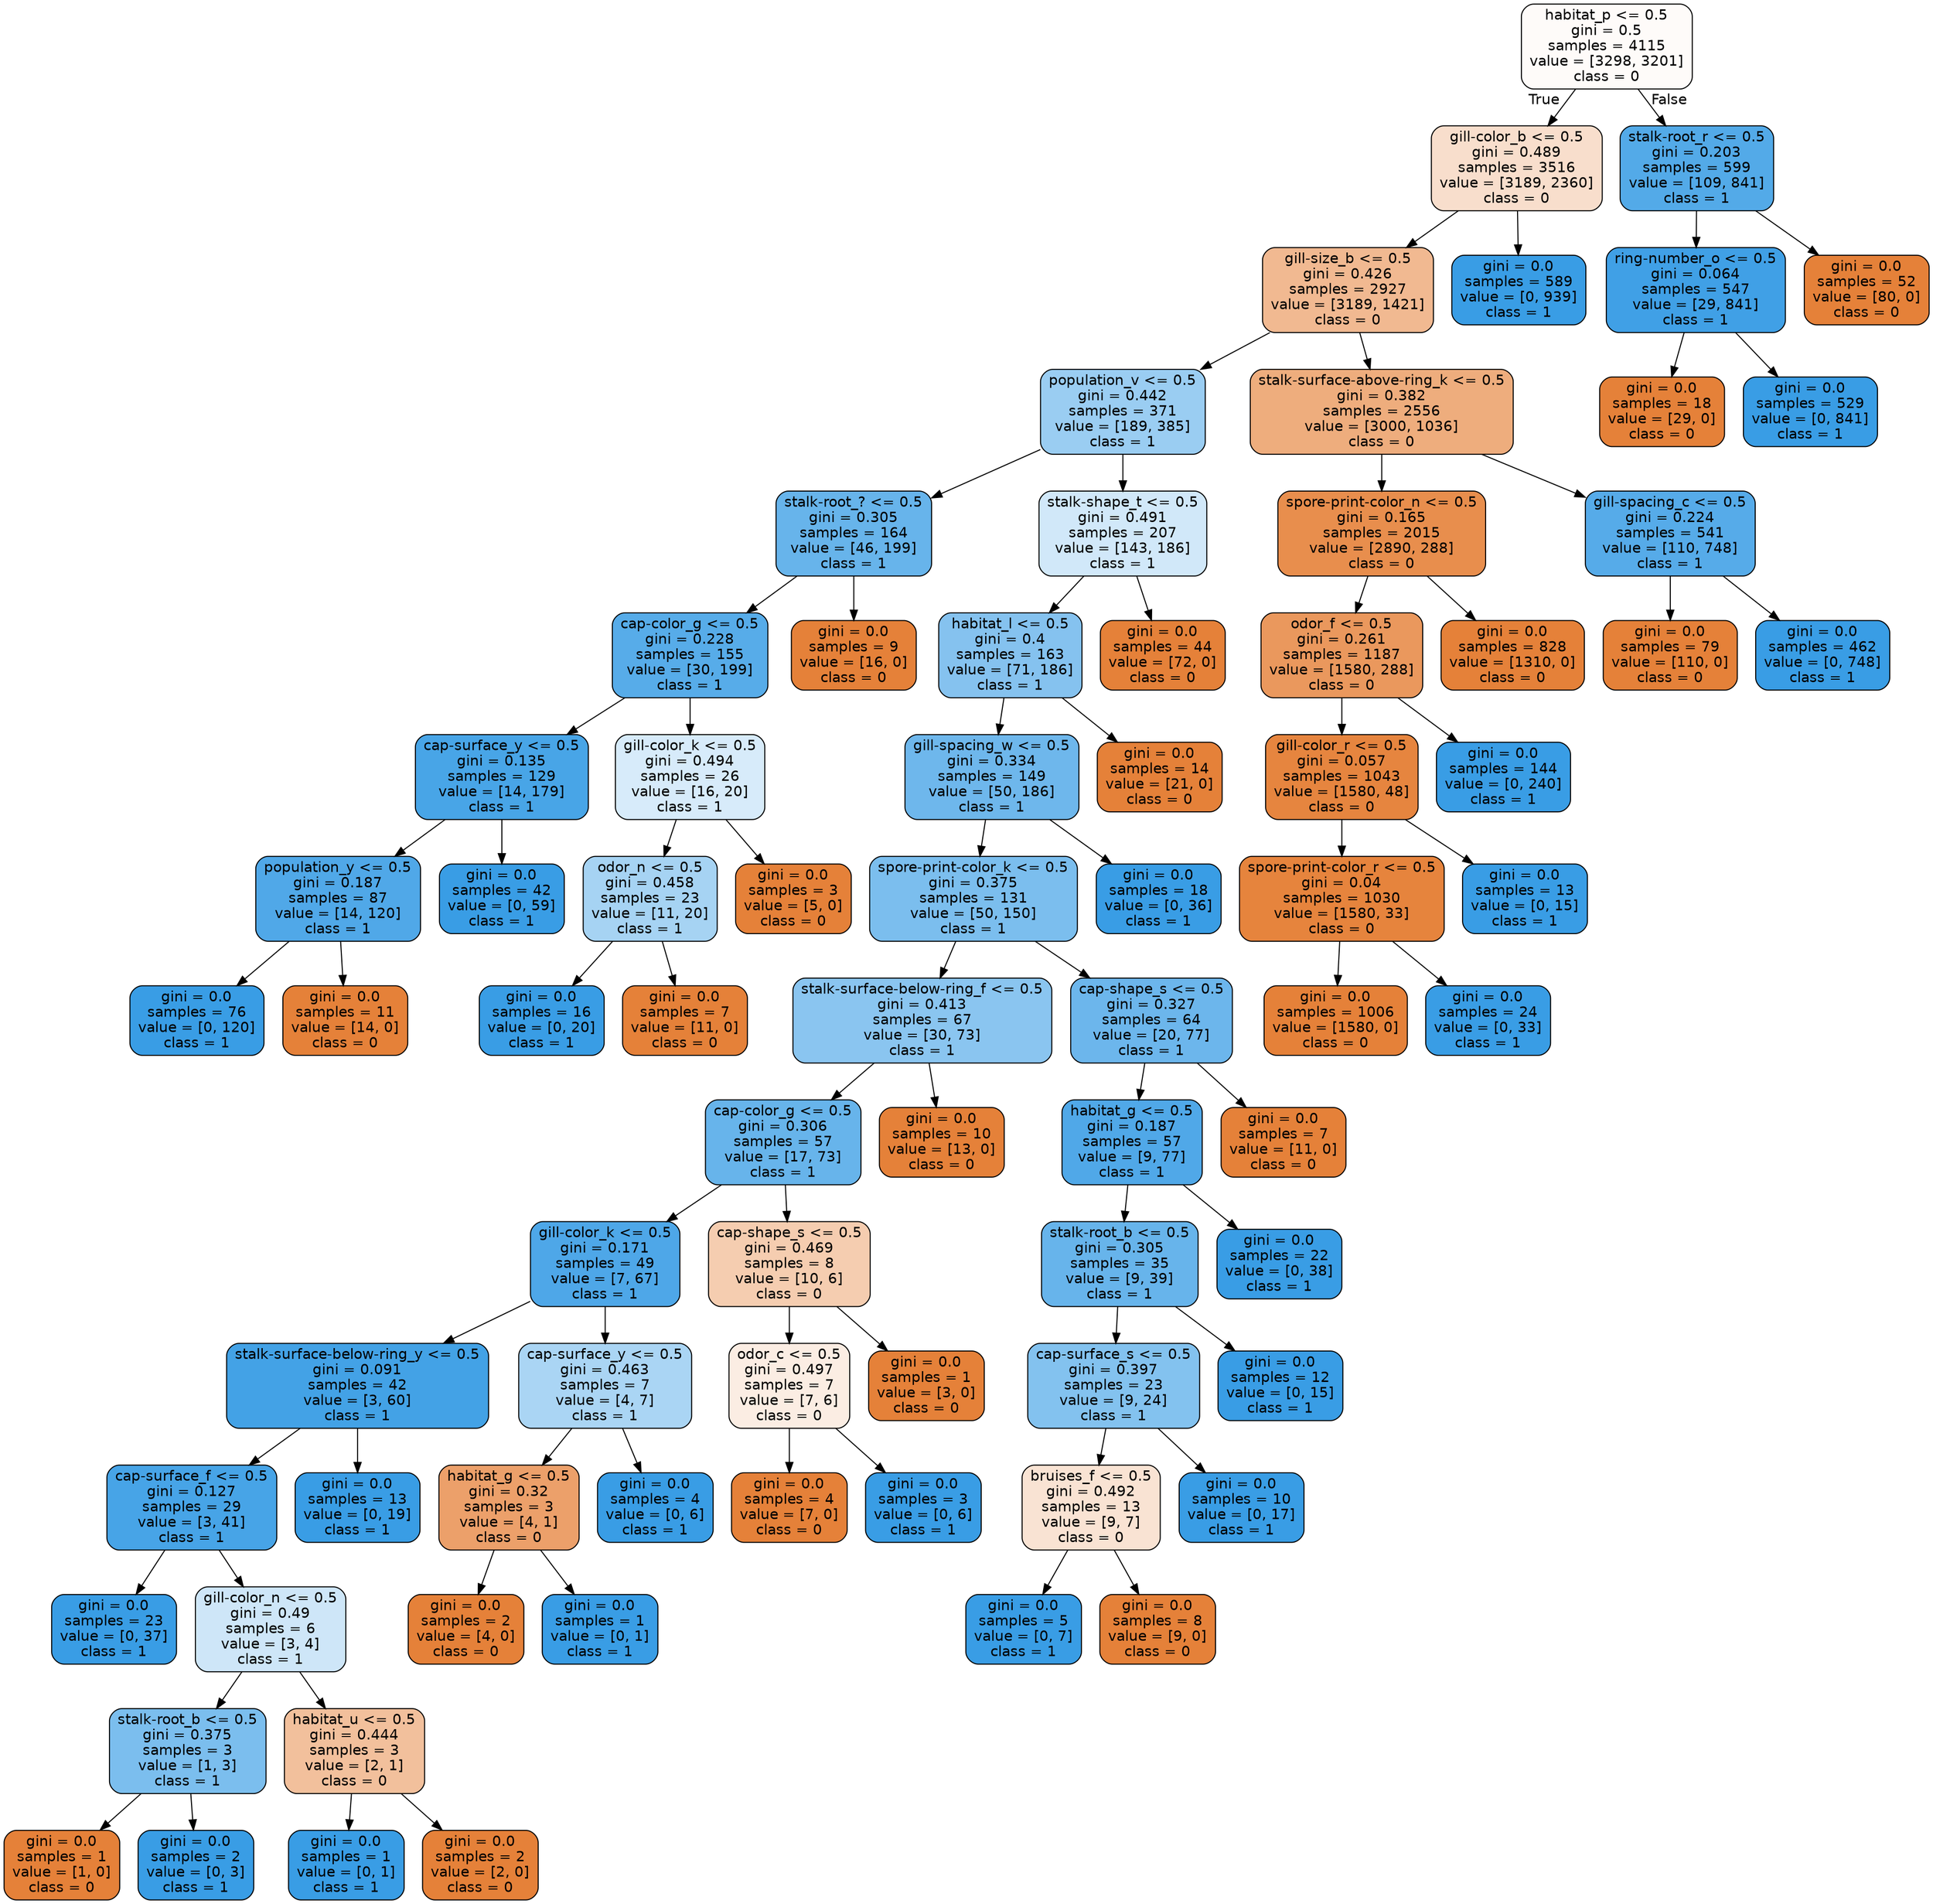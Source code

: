digraph Tree {
node [shape=box, style="filled, rounded", color="black", fontname="helvetica"] ;
edge [fontname="helvetica"] ;
0 [label="habitat_p <= 0.5\ngini = 0.5\nsamples = 4115\nvalue = [3298, 3201]\nclass = 0", fillcolor="#fefbf9"] ;
1 [label="gill-color_b <= 0.5\ngini = 0.489\nsamples = 3516\nvalue = [3189, 2360]\nclass = 0", fillcolor="#f8decc"] ;
0 -> 1 [labeldistance=2.5, labelangle=45, headlabel="True"] ;
2 [label="gill-size_b <= 0.5\ngini = 0.426\nsamples = 2927\nvalue = [3189, 1421]\nclass = 0", fillcolor="#f1b991"] ;
1 -> 2 ;
3 [label="population_v <= 0.5\ngini = 0.442\nsamples = 371\nvalue = [189, 385]\nclass = 1", fillcolor="#9acdf2"] ;
2 -> 3 ;
4 [label="stalk-root_? <= 0.5\ngini = 0.305\nsamples = 164\nvalue = [46, 199]\nclass = 1", fillcolor="#67b4eb"] ;
3 -> 4 ;
5 [label="cap-color_g <= 0.5\ngini = 0.228\nsamples = 155\nvalue = [30, 199]\nclass = 1", fillcolor="#57ace9"] ;
4 -> 5 ;
6 [label="cap-surface_y <= 0.5\ngini = 0.135\nsamples = 129\nvalue = [14, 179]\nclass = 1", fillcolor="#48a5e7"] ;
5 -> 6 ;
7 [label="population_y <= 0.5\ngini = 0.187\nsamples = 87\nvalue = [14, 120]\nclass = 1", fillcolor="#50a8e8"] ;
6 -> 7 ;
8 [label="gini = 0.0\nsamples = 76\nvalue = [0, 120]\nclass = 1", fillcolor="#399de5"] ;
7 -> 8 ;
9 [label="gini = 0.0\nsamples = 11\nvalue = [14, 0]\nclass = 0", fillcolor="#e58139"] ;
7 -> 9 ;
10 [label="gini = 0.0\nsamples = 42\nvalue = [0, 59]\nclass = 1", fillcolor="#399de5"] ;
6 -> 10 ;
11 [label="gill-color_k <= 0.5\ngini = 0.494\nsamples = 26\nvalue = [16, 20]\nclass = 1", fillcolor="#d7ebfa"] ;
5 -> 11 ;
12 [label="odor_n <= 0.5\ngini = 0.458\nsamples = 23\nvalue = [11, 20]\nclass = 1", fillcolor="#a6d3f3"] ;
11 -> 12 ;
13 [label="gini = 0.0\nsamples = 16\nvalue = [0, 20]\nclass = 1", fillcolor="#399de5"] ;
12 -> 13 ;
14 [label="gini = 0.0\nsamples = 7\nvalue = [11, 0]\nclass = 0", fillcolor="#e58139"] ;
12 -> 14 ;
15 [label="gini = 0.0\nsamples = 3\nvalue = [5, 0]\nclass = 0", fillcolor="#e58139"] ;
11 -> 15 ;
16 [label="gini = 0.0\nsamples = 9\nvalue = [16, 0]\nclass = 0", fillcolor="#e58139"] ;
4 -> 16 ;
17 [label="stalk-shape_t <= 0.5\ngini = 0.491\nsamples = 207\nvalue = [143, 186]\nclass = 1", fillcolor="#d1e8f9"] ;
3 -> 17 ;
18 [label="habitat_l <= 0.5\ngini = 0.4\nsamples = 163\nvalue = [71, 186]\nclass = 1", fillcolor="#85c2ef"] ;
17 -> 18 ;
19 [label="gill-spacing_w <= 0.5\ngini = 0.334\nsamples = 149\nvalue = [50, 186]\nclass = 1", fillcolor="#6eb7ec"] ;
18 -> 19 ;
20 [label="spore-print-color_k <= 0.5\ngini = 0.375\nsamples = 131\nvalue = [50, 150]\nclass = 1", fillcolor="#7bbeee"] ;
19 -> 20 ;
21 [label="stalk-surface-below-ring_f <= 0.5\ngini = 0.413\nsamples = 67\nvalue = [30, 73]\nclass = 1", fillcolor="#8ac5f0"] ;
20 -> 21 ;
22 [label="cap-color_g <= 0.5\ngini = 0.306\nsamples = 57\nvalue = [17, 73]\nclass = 1", fillcolor="#67b4eb"] ;
21 -> 22 ;
23 [label="gill-color_k <= 0.5\ngini = 0.171\nsamples = 49\nvalue = [7, 67]\nclass = 1", fillcolor="#4ea7e8"] ;
22 -> 23 ;
24 [label="stalk-surface-below-ring_y <= 0.5\ngini = 0.091\nsamples = 42\nvalue = [3, 60]\nclass = 1", fillcolor="#43a2e6"] ;
23 -> 24 ;
25 [label="cap-surface_f <= 0.5\ngini = 0.127\nsamples = 29\nvalue = [3, 41]\nclass = 1", fillcolor="#47a4e7"] ;
24 -> 25 ;
26 [label="gini = 0.0\nsamples = 23\nvalue = [0, 37]\nclass = 1", fillcolor="#399de5"] ;
25 -> 26 ;
27 [label="gill-color_n <= 0.5\ngini = 0.49\nsamples = 6\nvalue = [3, 4]\nclass = 1", fillcolor="#cee6f8"] ;
25 -> 27 ;
28 [label="stalk-root_b <= 0.5\ngini = 0.375\nsamples = 3\nvalue = [1, 3]\nclass = 1", fillcolor="#7bbeee"] ;
27 -> 28 ;
29 [label="gini = 0.0\nsamples = 1\nvalue = [1, 0]\nclass = 0", fillcolor="#e58139"] ;
28 -> 29 ;
30 [label="gini = 0.0\nsamples = 2\nvalue = [0, 3]\nclass = 1", fillcolor="#399de5"] ;
28 -> 30 ;
31 [label="habitat_u <= 0.5\ngini = 0.444\nsamples = 3\nvalue = [2, 1]\nclass = 0", fillcolor="#f2c09c"] ;
27 -> 31 ;
32 [label="gini = 0.0\nsamples = 1\nvalue = [0, 1]\nclass = 1", fillcolor="#399de5"] ;
31 -> 32 ;
33 [label="gini = 0.0\nsamples = 2\nvalue = [2, 0]\nclass = 0", fillcolor="#e58139"] ;
31 -> 33 ;
34 [label="gini = 0.0\nsamples = 13\nvalue = [0, 19]\nclass = 1", fillcolor="#399de5"] ;
24 -> 34 ;
35 [label="cap-surface_y <= 0.5\ngini = 0.463\nsamples = 7\nvalue = [4, 7]\nclass = 1", fillcolor="#aad5f4"] ;
23 -> 35 ;
36 [label="habitat_g <= 0.5\ngini = 0.32\nsamples = 3\nvalue = [4, 1]\nclass = 0", fillcolor="#eca06a"] ;
35 -> 36 ;
37 [label="gini = 0.0\nsamples = 2\nvalue = [4, 0]\nclass = 0", fillcolor="#e58139"] ;
36 -> 37 ;
38 [label="gini = 0.0\nsamples = 1\nvalue = [0, 1]\nclass = 1", fillcolor="#399de5"] ;
36 -> 38 ;
39 [label="gini = 0.0\nsamples = 4\nvalue = [0, 6]\nclass = 1", fillcolor="#399de5"] ;
35 -> 39 ;
40 [label="cap-shape_s <= 0.5\ngini = 0.469\nsamples = 8\nvalue = [10, 6]\nclass = 0", fillcolor="#f5cdb0"] ;
22 -> 40 ;
41 [label="odor_c <= 0.5\ngini = 0.497\nsamples = 7\nvalue = [7, 6]\nclass = 0", fillcolor="#fbede3"] ;
40 -> 41 ;
42 [label="gini = 0.0\nsamples = 4\nvalue = [7, 0]\nclass = 0", fillcolor="#e58139"] ;
41 -> 42 ;
43 [label="gini = 0.0\nsamples = 3\nvalue = [0, 6]\nclass = 1", fillcolor="#399de5"] ;
41 -> 43 ;
44 [label="gini = 0.0\nsamples = 1\nvalue = [3, 0]\nclass = 0", fillcolor="#e58139"] ;
40 -> 44 ;
45 [label="gini = 0.0\nsamples = 10\nvalue = [13, 0]\nclass = 0", fillcolor="#e58139"] ;
21 -> 45 ;
46 [label="cap-shape_s <= 0.5\ngini = 0.327\nsamples = 64\nvalue = [20, 77]\nclass = 1", fillcolor="#6cb6ec"] ;
20 -> 46 ;
47 [label="habitat_g <= 0.5\ngini = 0.187\nsamples = 57\nvalue = [9, 77]\nclass = 1", fillcolor="#50a8e8"] ;
46 -> 47 ;
48 [label="stalk-root_b <= 0.5\ngini = 0.305\nsamples = 35\nvalue = [9, 39]\nclass = 1", fillcolor="#67b4eb"] ;
47 -> 48 ;
49 [label="cap-surface_s <= 0.5\ngini = 0.397\nsamples = 23\nvalue = [9, 24]\nclass = 1", fillcolor="#83c2ef"] ;
48 -> 49 ;
50 [label="bruises_f <= 0.5\ngini = 0.492\nsamples = 13\nvalue = [9, 7]\nclass = 0", fillcolor="#f9e3d3"] ;
49 -> 50 ;
51 [label="gini = 0.0\nsamples = 5\nvalue = [0, 7]\nclass = 1", fillcolor="#399de5"] ;
50 -> 51 ;
52 [label="gini = 0.0\nsamples = 8\nvalue = [9, 0]\nclass = 0", fillcolor="#e58139"] ;
50 -> 52 ;
53 [label="gini = 0.0\nsamples = 10\nvalue = [0, 17]\nclass = 1", fillcolor="#399de5"] ;
49 -> 53 ;
54 [label="gini = 0.0\nsamples = 12\nvalue = [0, 15]\nclass = 1", fillcolor="#399de5"] ;
48 -> 54 ;
55 [label="gini = 0.0\nsamples = 22\nvalue = [0, 38]\nclass = 1", fillcolor="#399de5"] ;
47 -> 55 ;
56 [label="gini = 0.0\nsamples = 7\nvalue = [11, 0]\nclass = 0", fillcolor="#e58139"] ;
46 -> 56 ;
57 [label="gini = 0.0\nsamples = 18\nvalue = [0, 36]\nclass = 1", fillcolor="#399de5"] ;
19 -> 57 ;
58 [label="gini = 0.0\nsamples = 14\nvalue = [21, 0]\nclass = 0", fillcolor="#e58139"] ;
18 -> 58 ;
59 [label="gini = 0.0\nsamples = 44\nvalue = [72, 0]\nclass = 0", fillcolor="#e58139"] ;
17 -> 59 ;
60 [label="stalk-surface-above-ring_k <= 0.5\ngini = 0.382\nsamples = 2556\nvalue = [3000, 1036]\nclass = 0", fillcolor="#eead7d"] ;
2 -> 60 ;
61 [label="spore-print-color_n <= 0.5\ngini = 0.165\nsamples = 2015\nvalue = [2890, 288]\nclass = 0", fillcolor="#e88e4d"] ;
60 -> 61 ;
62 [label="odor_f <= 0.5\ngini = 0.261\nsamples = 1187\nvalue = [1580, 288]\nclass = 0", fillcolor="#ea985d"] ;
61 -> 62 ;
63 [label="gill-color_r <= 0.5\ngini = 0.057\nsamples = 1043\nvalue = [1580, 48]\nclass = 0", fillcolor="#e6853f"] ;
62 -> 63 ;
64 [label="spore-print-color_r <= 0.5\ngini = 0.04\nsamples = 1030\nvalue = [1580, 33]\nclass = 0", fillcolor="#e6843d"] ;
63 -> 64 ;
65 [label="gini = 0.0\nsamples = 1006\nvalue = [1580, 0]\nclass = 0", fillcolor="#e58139"] ;
64 -> 65 ;
66 [label="gini = 0.0\nsamples = 24\nvalue = [0, 33]\nclass = 1", fillcolor="#399de5"] ;
64 -> 66 ;
67 [label="gini = 0.0\nsamples = 13\nvalue = [0, 15]\nclass = 1", fillcolor="#399de5"] ;
63 -> 67 ;
68 [label="gini = 0.0\nsamples = 144\nvalue = [0, 240]\nclass = 1", fillcolor="#399de5"] ;
62 -> 68 ;
69 [label="gini = 0.0\nsamples = 828\nvalue = [1310, 0]\nclass = 0", fillcolor="#e58139"] ;
61 -> 69 ;
70 [label="gill-spacing_c <= 0.5\ngini = 0.224\nsamples = 541\nvalue = [110, 748]\nclass = 1", fillcolor="#56abe9"] ;
60 -> 70 ;
71 [label="gini = 0.0\nsamples = 79\nvalue = [110, 0]\nclass = 0", fillcolor="#e58139"] ;
70 -> 71 ;
72 [label="gini = 0.0\nsamples = 462\nvalue = [0, 748]\nclass = 1", fillcolor="#399de5"] ;
70 -> 72 ;
73 [label="gini = 0.0\nsamples = 589\nvalue = [0, 939]\nclass = 1", fillcolor="#399de5"] ;
1 -> 73 ;
74 [label="stalk-root_r <= 0.5\ngini = 0.203\nsamples = 599\nvalue = [109, 841]\nclass = 1", fillcolor="#53aae8"] ;
0 -> 74 [labeldistance=2.5, labelangle=-45, headlabel="False"] ;
75 [label="ring-number_o <= 0.5\ngini = 0.064\nsamples = 547\nvalue = [29, 841]\nclass = 1", fillcolor="#40a0e6"] ;
74 -> 75 ;
76 [label="gini = 0.0\nsamples = 18\nvalue = [29, 0]\nclass = 0", fillcolor="#e58139"] ;
75 -> 76 ;
77 [label="gini = 0.0\nsamples = 529\nvalue = [0, 841]\nclass = 1", fillcolor="#399de5"] ;
75 -> 77 ;
78 [label="gini = 0.0\nsamples = 52\nvalue = [80, 0]\nclass = 0", fillcolor="#e58139"] ;
74 -> 78 ;
}